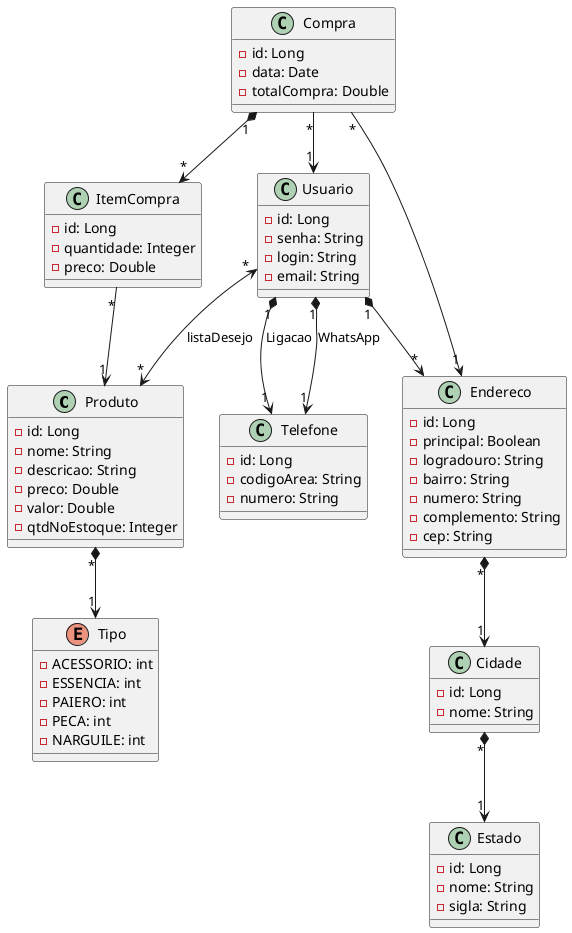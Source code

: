 @startuml Tabacaria
'========Produto========='
class Produto {
    - id: Long
    - nome: String
    - descricao: String
    - preco: Double
    - valor: Double
    - qtdNoEstoque: Integer
}

enum Tipo {
    - ACESSORIO: int
    - ESSENCIA: int
    - PAIERO: int
    - PECA: int
    - NARGUILE: int
}

'========Usuario========='
class Usuario{
    - id: Long
    - senha: String
    - login: String
    - email: String
}

class Telefone {
    - id: Long
    - codigoArea: String
    - numero: String
}

'========Venda========='
class Compra {
    - id: Long
    - data: Date
    - totalCompra: Double
}

class ItemCompra {
    - id: Long
    - quantidade: Integer
    - preco: Double
}

'========Endereço========='
class Endereco {
    - id: Long
    - principal: Boolean
    - logradouro: String
    - bairro: String
    - numero: String
    - complemento: String
    - cep: String
}
class Estado{
    - id: Long
    - nome: String
    - sigla: String
}

class Cidade{
    - id: Long
    - nome: String
}

'========Relacionamentos========='
Produto "*" *--> "1" Tipo

Compra "1" *--> "*" ItemCompra
Compra "*" --> "1" Usuario
Compra "*" --> "1" Endereco

ItemCompra "*" --> "1" Produto

Usuario "*" <--> "*" Produto: listaDesejo
Usuario "1" *--> "1" Telefone: Ligacao
Usuario "1" *--> "1" Telefone: WhatsApp
Usuario "1" *--> "*" Endereco

Endereco "*" *--> "1" Cidade
Cidade "*" *--> "1" Estado

@enduml
